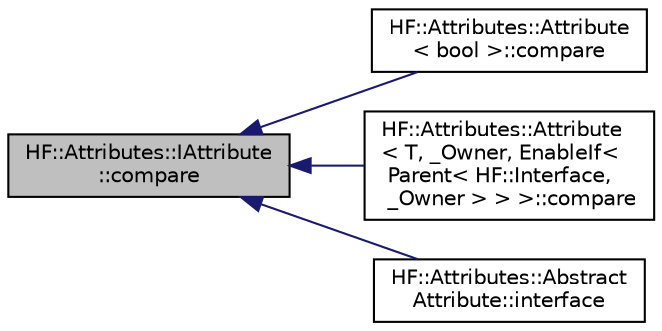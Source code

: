 digraph "HF::Attributes::IAttribute::compare"
{
  edge [fontname="Helvetica",fontsize="10",labelfontname="Helvetica",labelfontsize="10"];
  node [fontname="Helvetica",fontsize="10",shape=record];
  rankdir="LR";
  Node5 [label="HF::Attributes::IAttribute\l::compare",height=0.2,width=0.4,color="black", fillcolor="grey75", style="filled", fontcolor="black"];
  Node5 -> Node6 [dir="back",color="midnightblue",fontsize="10",style="solid",fontname="Helvetica"];
  Node6 [label="HF::Attributes::Attribute\l\< bool \>::compare",height=0.2,width=0.4,color="black", fillcolor="white", style="filled",URL="$structHF_1_1Attributes_1_1Attribute.html#a17642f4c8f423ca5853ae244af140f1b"];
  Node5 -> Node7 [dir="back",color="midnightblue",fontsize="10",style="solid",fontname="Helvetica"];
  Node7 [label="HF::Attributes::Attribute\l\< T, _Owner, EnableIf\<\l Parent\< HF::Interface,\l _Owner \> \> \>::compare",height=0.2,width=0.4,color="black", fillcolor="white", style="filled",URL="$structHF_1_1Attributes_1_1Attribute_3_01T_00_01__Owner_00_01EnableIf_3_01Parent_3_01HF_1_1Interface_00_01__Owner_01_4_01_4_01_4.html#ad9f809f1d75c8d467b3f3d6306846a15",tooltip="Compare this attribute with the given attribute in other. "];
  Node5 -> Node8 [dir="back",color="midnightblue",fontsize="10",style="solid",fontname="Helvetica"];
  Node8 [label="HF::Attributes::Abstract\lAttribute::interface",height=0.2,width=0.4,color="black", fillcolor="white", style="filled",URL="$classHF_1_1Attributes_1_1AbstractAttribute.html#a5050e56c58e1261afe463d733e18bc0b",tooltip="Return the UID of the interface the attribute belongs to. "];
}
